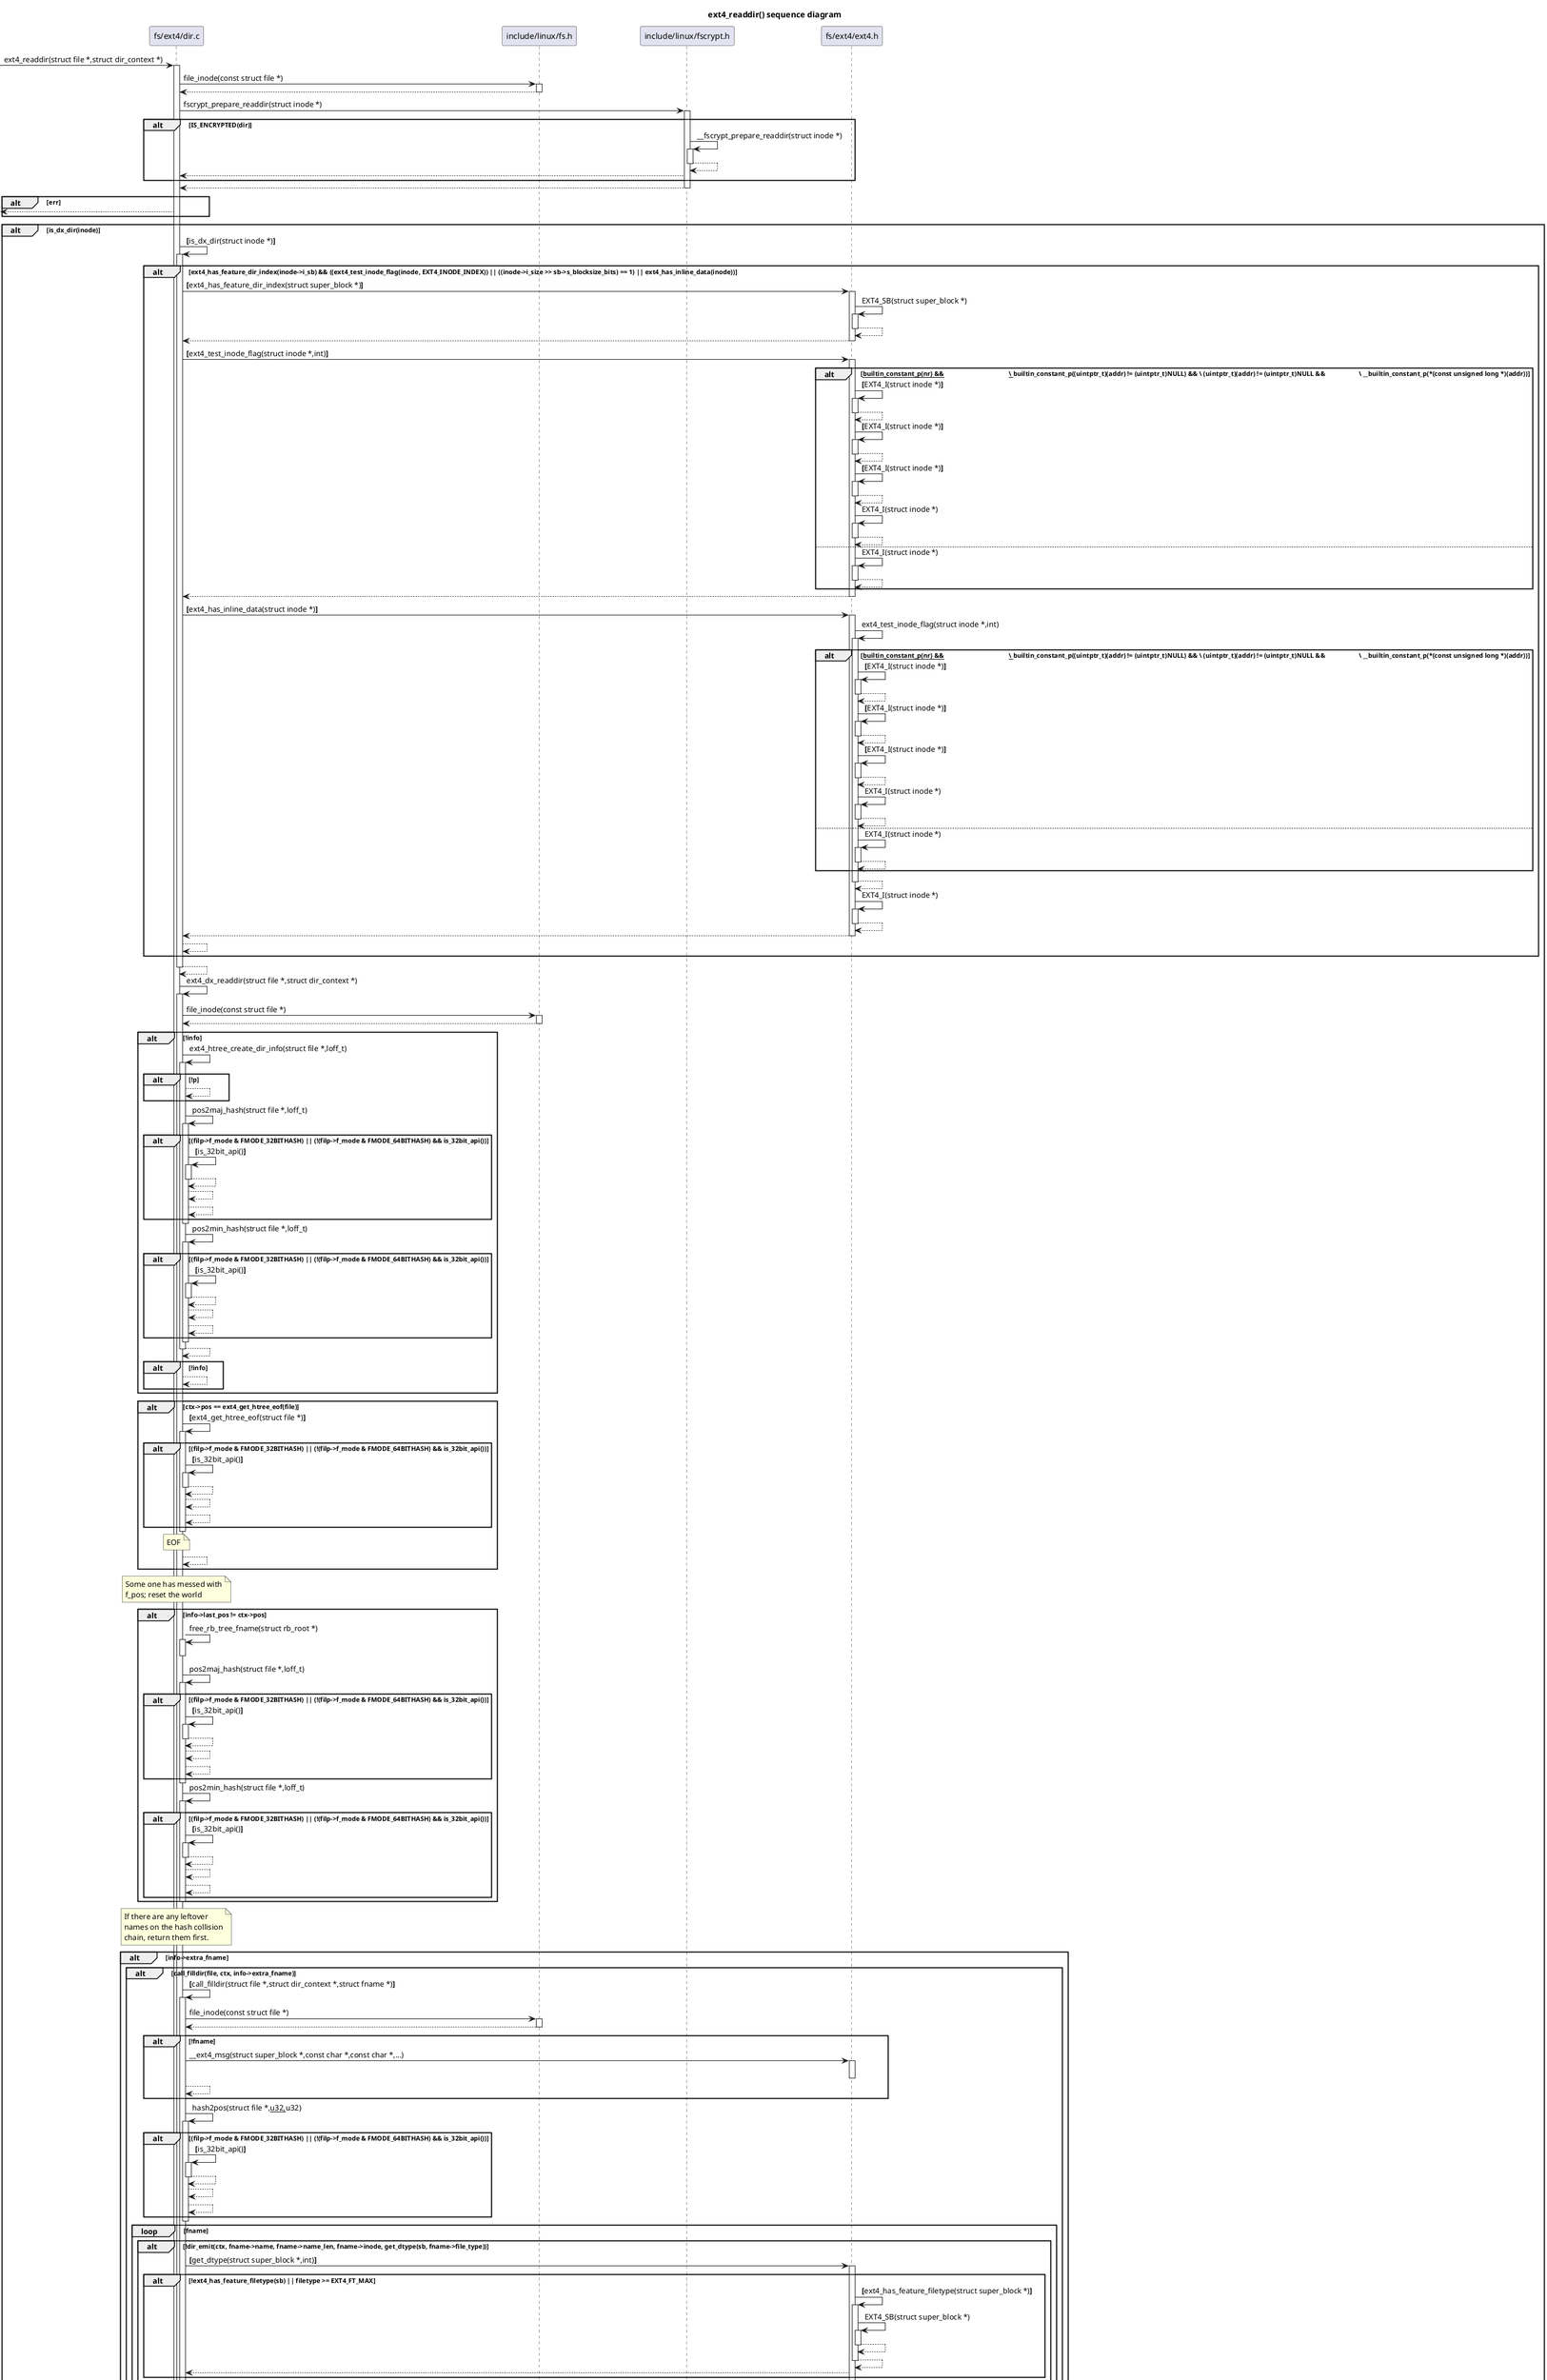 @startuml
title ext4_readdir() sequence diagram
participant "fs/ext4/dir.c" as C_0012766423187770066230
[-> C_0012766423187770066230 : ext4_readdir(struct file *,struct dir_context *)
activate C_0012766423187770066230
participant "include/linux/fs.h" as C_0016755648223359512704
C_0012766423187770066230 -> C_0016755648223359512704 [[https://github.com/torvalds/linux/blob/0c3836482481200ead7b416ca80c68a29cfdaabd/fs/ext4/dir.c#L132{}]] : file_inode(const struct file *)
activate C_0016755648223359512704
C_0016755648223359512704 --> C_0012766423187770066230
deactivate C_0016755648223359512704
participant "include/linux/fscrypt.h" as C_0002050352535276561931
C_0012766423187770066230 -> C_0002050352535276561931 [[https://github.com/torvalds/linux/blob/0c3836482481200ead7b416ca80c68a29cfdaabd/fs/ext4/dir.c#L137{}]] : fscrypt_prepare_readdir(struct inode *)
activate C_0002050352535276561931
alt IS_ENCRYPTED(dir)
C_0002050352535276561931 -> C_0002050352535276561931 [[https://github.com/torvalds/linux/blob/0c3836482481200ead7b416ca80c68a29cfdaabd/include/linux/fscrypt.h#L1056{}]] : __fscrypt_prepare_readdir(struct inode *)
activate C_0002050352535276561931
C_0002050352535276561931 --> C_0002050352535276561931
deactivate C_0002050352535276561931
C_0002050352535276561931 --> C_0012766423187770066230
end
C_0002050352535276561931 --> C_0012766423187770066230
deactivate C_0002050352535276561931
alt err
[<-- C_0012766423187770066230
end
alt is_dx_dir(inode)
C_0012766423187770066230 -> C_0012766423187770066230 [[https://github.com/torvalds/linux/blob/0c3836482481200ead7b416ca80c68a29cfdaabd/fs/ext4/dir.c#L141{}]] : **[**is_dx_dir(struct inode *)**]**
activate C_0012766423187770066230
alt ext4_has_feature_dir_index(inode->i_sb) && ((ext4_test_inode_flag(inode, EXT4_INODE_INDEX)) || ((inode->i_size >> sb->s_blocksize_bits) == 1) || ext4_has_inline_data(inode))
participant "fs/ext4/ext4.h" as C_0010061488089004016593
C_0012766423187770066230 -> C_0010061488089004016593 [[https://github.com/torvalds/linux/blob/0c3836482481200ead7b416ca80c68a29cfdaabd/fs/ext4/dir.c#L49{}]] : **[**ext4_has_feature_dir_index(struct super_block *)**]**
activate C_0010061488089004016593
C_0010061488089004016593 -> C_0010061488089004016593 [[https://github.com/torvalds/linux/blob/0c3836482481200ead7b416ca80c68a29cfdaabd/fs/ext4/ext4.h#L2065{}]] : EXT4_SB(struct super_block *)
activate C_0010061488089004016593
C_0010061488089004016593 --> C_0010061488089004016593
deactivate C_0010061488089004016593
C_0010061488089004016593 --> C_0012766423187770066230
deactivate C_0010061488089004016593
C_0012766423187770066230 -> C_0010061488089004016593 [[https://github.com/torvalds/linux/blob/0c3836482481200ead7b416ca80c68a29cfdaabd/fs/ext4/dir.c#L50{}]] : **[**ext4_test_inode_flag(struct inode *,int)**]**
activate C_0010061488089004016593
alt __builtin_constant_p(nr) &&					\ __builtin_constant_p((uintptr_t)(addr) != (uintptr_t)NULL) &&	\ (uintptr_t)(addr) != (uintptr_t)NULL &&			\ __builtin_constant_p(*(const unsigned long *)(addr))
C_0010061488089004016593 -> C_0010061488089004016593 [[https://github.com/torvalds/linux/blob/0c3836482481200ead7b416ca80c68a29cfdaabd/fs/ext4/ext4.h#L1923{}]] : **[**EXT4_I(struct inode *)**]**
activate C_0010061488089004016593
C_0010061488089004016593 --> C_0010061488089004016593
deactivate C_0010061488089004016593
C_0010061488089004016593 -> C_0010061488089004016593 [[https://github.com/torvalds/linux/blob/0c3836482481200ead7b416ca80c68a29cfdaabd/fs/ext4/ext4.h#L1923{}]] : **[**EXT4_I(struct inode *)**]**
activate C_0010061488089004016593
C_0010061488089004016593 --> C_0010061488089004016593
deactivate C_0010061488089004016593
C_0010061488089004016593 -> C_0010061488089004016593 [[https://github.com/torvalds/linux/blob/0c3836482481200ead7b416ca80c68a29cfdaabd/fs/ext4/ext4.h#L1923{}]] : **[**EXT4_I(struct inode *)**]**
activate C_0010061488089004016593
C_0010061488089004016593 --> C_0010061488089004016593
deactivate C_0010061488089004016593
C_0010061488089004016593 -> C_0010061488089004016593 [[https://github.com/torvalds/linux/blob/0c3836482481200ead7b416ca80c68a29cfdaabd/fs/ext4/ext4.h#L1923{}]] : EXT4_I(struct inode *)
activate C_0010061488089004016593
C_0010061488089004016593 --> C_0010061488089004016593
deactivate C_0010061488089004016593
else
C_0010061488089004016593 -> C_0010061488089004016593 [[https://github.com/torvalds/linux/blob/0c3836482481200ead7b416ca80c68a29cfdaabd/fs/ext4/ext4.h#L1923{}]] : EXT4_I(struct inode *)
activate C_0010061488089004016593
C_0010061488089004016593 --> C_0010061488089004016593
deactivate C_0010061488089004016593
end
C_0010061488089004016593 --> C_0012766423187770066230
deactivate C_0010061488089004016593
C_0012766423187770066230 -> C_0010061488089004016593 [[https://github.com/torvalds/linux/blob/0c3836482481200ead7b416ca80c68a29cfdaabd/fs/ext4/dir.c#L52{}]] : **[**ext4_has_inline_data(struct inode *)**]**
activate C_0010061488089004016593
C_0010061488089004016593 -> C_0010061488089004016593 [[https://github.com/torvalds/linux/blob/0c3836482481200ead7b416ca80c68a29cfdaabd/fs/ext4/ext4.h#L3603{}]] : ext4_test_inode_flag(struct inode *,int)
activate C_0010061488089004016593
alt __builtin_constant_p(nr) &&					\ __builtin_constant_p((uintptr_t)(addr) != (uintptr_t)NULL) &&	\ (uintptr_t)(addr) != (uintptr_t)NULL &&			\ __builtin_constant_p(*(const unsigned long *)(addr))
C_0010061488089004016593 -> C_0010061488089004016593 [[https://github.com/torvalds/linux/blob/0c3836482481200ead7b416ca80c68a29cfdaabd/fs/ext4/ext4.h#L1923{}]] : **[**EXT4_I(struct inode *)**]**
activate C_0010061488089004016593
C_0010061488089004016593 --> C_0010061488089004016593
deactivate C_0010061488089004016593
C_0010061488089004016593 -> C_0010061488089004016593 [[https://github.com/torvalds/linux/blob/0c3836482481200ead7b416ca80c68a29cfdaabd/fs/ext4/ext4.h#L1923{}]] : **[**EXT4_I(struct inode *)**]**
activate C_0010061488089004016593
C_0010061488089004016593 --> C_0010061488089004016593
deactivate C_0010061488089004016593
C_0010061488089004016593 -> C_0010061488089004016593 [[https://github.com/torvalds/linux/blob/0c3836482481200ead7b416ca80c68a29cfdaabd/fs/ext4/ext4.h#L1923{}]] : **[**EXT4_I(struct inode *)**]**
activate C_0010061488089004016593
C_0010061488089004016593 --> C_0010061488089004016593
deactivate C_0010061488089004016593
C_0010061488089004016593 -> C_0010061488089004016593 [[https://github.com/torvalds/linux/blob/0c3836482481200ead7b416ca80c68a29cfdaabd/fs/ext4/ext4.h#L1923{}]] : EXT4_I(struct inode *)
activate C_0010061488089004016593
C_0010061488089004016593 --> C_0010061488089004016593
deactivate C_0010061488089004016593
else
C_0010061488089004016593 -> C_0010061488089004016593 [[https://github.com/torvalds/linux/blob/0c3836482481200ead7b416ca80c68a29cfdaabd/fs/ext4/ext4.h#L1923{}]] : EXT4_I(struct inode *)
activate C_0010061488089004016593
C_0010061488089004016593 --> C_0010061488089004016593
deactivate C_0010061488089004016593
end
C_0010061488089004016593 --> C_0010061488089004016593
deactivate C_0010061488089004016593
C_0010061488089004016593 -> C_0010061488089004016593 [[https://github.com/torvalds/linux/blob/0c3836482481200ead7b416ca80c68a29cfdaabd/fs/ext4/ext4.h#L3604{}]] : EXT4_I(struct inode *)
activate C_0010061488089004016593
C_0010061488089004016593 --> C_0010061488089004016593
deactivate C_0010061488089004016593
C_0010061488089004016593 --> C_0012766423187770066230
deactivate C_0010061488089004016593
C_0012766423187770066230 --> C_0012766423187770066230
end
C_0012766423187770066230 --> C_0012766423187770066230
deactivate C_0012766423187770066230
C_0012766423187770066230 -> C_0012766423187770066230 [[https://github.com/torvalds/linux/blob/0c3836482481200ead7b416ca80c68a29cfdaabd/fs/ext4/dir.c#L142{}]] : ext4_dx_readdir(struct file *,struct dir_context *)
activate C_0012766423187770066230
C_0012766423187770066230 -> C_0016755648223359512704 [[https://github.com/torvalds/linux/blob/0c3836482481200ead7b416ca80c68a29cfdaabd/fs/ext4/dir.c#L551{}]] : file_inode(const struct file *)
activate C_0016755648223359512704
C_0016755648223359512704 --> C_0012766423187770066230
deactivate C_0016755648223359512704
alt !info
C_0012766423187770066230 -> C_0012766423187770066230 [[https://github.com/torvalds/linux/blob/0c3836482481200ead7b416ca80c68a29cfdaabd/fs/ext4/dir.c#L556{}]] : ext4_htree_create_dir_info(struct file *,loff_t)
activate C_0012766423187770066230
alt !p
C_0012766423187770066230 --> C_0012766423187770066230
end
C_0012766423187770066230 -> C_0012766423187770066230 [[https://github.com/torvalds/linux/blob/0c3836482481200ead7b416ca80c68a29cfdaabd/fs/ext4/dir.c#L441{}]] : pos2maj_hash(struct file *,loff_t)
activate C_0012766423187770066230
alt (filp->f_mode & FMODE_32BITHASH) || (!(filp->f_mode & FMODE_64BITHASH) && is_32bit_api())
C_0012766423187770066230 -> C_0012766423187770066230 [[https://github.com/torvalds/linux/blob/0c3836482481200ead7b416ca80c68a29cfdaabd/fs/ext4/dir.c#L345{}]] : **[**is_32bit_api()**]**
activate C_0012766423187770066230
C_0012766423187770066230 --> C_0012766423187770066230
deactivate C_0012766423187770066230
C_0012766423187770066230 --> C_0012766423187770066230
C_0012766423187770066230 --> C_0012766423187770066230
end
deactivate C_0012766423187770066230
C_0012766423187770066230 -> C_0012766423187770066230 [[https://github.com/torvalds/linux/blob/0c3836482481200ead7b416ca80c68a29cfdaabd/fs/ext4/dir.c#L442{}]] : pos2min_hash(struct file *,loff_t)
activate C_0012766423187770066230
alt (filp->f_mode & FMODE_32BITHASH) || (!(filp->f_mode & FMODE_64BITHASH) && is_32bit_api())
C_0012766423187770066230 -> C_0012766423187770066230 [[https://github.com/torvalds/linux/blob/0c3836482481200ead7b416ca80c68a29cfdaabd/fs/ext4/dir.c#L354{}]] : **[**is_32bit_api()**]**
activate C_0012766423187770066230
C_0012766423187770066230 --> C_0012766423187770066230
deactivate C_0012766423187770066230
C_0012766423187770066230 --> C_0012766423187770066230
C_0012766423187770066230 --> C_0012766423187770066230
end
deactivate C_0012766423187770066230
C_0012766423187770066230 --> C_0012766423187770066230
deactivate C_0012766423187770066230
alt !info
C_0012766423187770066230 --> C_0012766423187770066230
end
end
alt ctx->pos == ext4_get_htree_eof(file)
C_0012766423187770066230 -> C_0012766423187770066230 [[https://github.com/torvalds/linux/blob/0c3836482481200ead7b416ca80c68a29cfdaabd/fs/ext4/dir.c#L562{}]] : **[**ext4_get_htree_eof(struct file *)**]**
activate C_0012766423187770066230
alt (filp->f_mode & FMODE_32BITHASH) || (!(filp->f_mode & FMODE_64BITHASH) && is_32bit_api())
C_0012766423187770066230 -> C_0012766423187770066230 [[https://github.com/torvalds/linux/blob/0c3836482481200ead7b416ca80c68a29cfdaabd/fs/ext4/dir.c#L366{}]] : **[**is_32bit_api()**]**
activate C_0012766423187770066230
C_0012766423187770066230 --> C_0012766423187770066230
deactivate C_0012766423187770066230
C_0012766423187770066230 --> C_0012766423187770066230
C_0012766423187770066230 --> C_0012766423187770066230
end
deactivate C_0012766423187770066230
note over C_0012766423187770066230
EOF
end note
C_0012766423187770066230 --> C_0012766423187770066230
end
note over C_0012766423187770066230
Some one has messed with
f_pos; reset the world
end note
alt info->last_pos != ctx->pos
C_0012766423187770066230 -> C_0012766423187770066230 [[https://github.com/torvalds/linux/blob/0c3836482481200ead7b416ca80c68a29cfdaabd/fs/ext4/dir.c#L567{}]] : free_rb_tree_fname(struct rb_root *)
activate C_0012766423187770066230
deactivate C_0012766423187770066230
C_0012766423187770066230 -> C_0012766423187770066230 [[https://github.com/torvalds/linux/blob/0c3836482481200ead7b416ca80c68a29cfdaabd/fs/ext4/dir.c#L570{}]] : pos2maj_hash(struct file *,loff_t)
activate C_0012766423187770066230
alt (filp->f_mode & FMODE_32BITHASH) || (!(filp->f_mode & FMODE_64BITHASH) && is_32bit_api())
C_0012766423187770066230 -> C_0012766423187770066230 [[https://github.com/torvalds/linux/blob/0c3836482481200ead7b416ca80c68a29cfdaabd/fs/ext4/dir.c#L345{}]] : **[**is_32bit_api()**]**
activate C_0012766423187770066230
C_0012766423187770066230 --> C_0012766423187770066230
deactivate C_0012766423187770066230
C_0012766423187770066230 --> C_0012766423187770066230
C_0012766423187770066230 --> C_0012766423187770066230
end
deactivate C_0012766423187770066230
C_0012766423187770066230 -> C_0012766423187770066230 [[https://github.com/torvalds/linux/blob/0c3836482481200ead7b416ca80c68a29cfdaabd/fs/ext4/dir.c#L571{}]] : pos2min_hash(struct file *,loff_t)
activate C_0012766423187770066230
alt (filp->f_mode & FMODE_32BITHASH) || (!(filp->f_mode & FMODE_64BITHASH) && is_32bit_api())
C_0012766423187770066230 -> C_0012766423187770066230 [[https://github.com/torvalds/linux/blob/0c3836482481200ead7b416ca80c68a29cfdaabd/fs/ext4/dir.c#L354{}]] : **[**is_32bit_api()**]**
activate C_0012766423187770066230
C_0012766423187770066230 --> C_0012766423187770066230
deactivate C_0012766423187770066230
C_0012766423187770066230 --> C_0012766423187770066230
C_0012766423187770066230 --> C_0012766423187770066230
end
deactivate C_0012766423187770066230
end
note over C_0012766423187770066230
If there are any leftover
names on the hash collision
chain, return them first.
end note
alt info->extra_fname
alt call_filldir(file, ctx, info->extra_fname)
C_0012766423187770066230 -> C_0012766423187770066230 [[https://github.com/torvalds/linux/blob/0c3836482481200ead7b416ca80c68a29cfdaabd/fs/ext4/dir.c#L579{}]] : **[**call_filldir(struct file *,struct dir_context *,struct fname *)**]**
activate C_0012766423187770066230
C_0012766423187770066230 -> C_0016755648223359512704 [[https://github.com/torvalds/linux/blob/0c3836482481200ead7b416ca80c68a29cfdaabd/fs/ext4/dir.c#L525{}]] : file_inode(const struct file *)
activate C_0016755648223359512704
C_0016755648223359512704 --> C_0012766423187770066230
deactivate C_0016755648223359512704
alt !fname
C_0012766423187770066230 -> C_0010061488089004016593 [[https://github.com/torvalds/linux/blob/0c3836482481200ead7b416ca80c68a29cfdaabd/fs/ext4/ext4.h#L3174{}]] : __ext4_msg(struct super_block *,const char *,const char *,...)
activate C_0010061488089004016593
deactivate C_0010061488089004016593
C_0012766423187770066230 --> C_0012766423187770066230
end
C_0012766423187770066230 -> C_0012766423187770066230 [[https://github.com/torvalds/linux/blob/0c3836482481200ead7b416ca80c68a29cfdaabd/fs/ext4/dir.c#L534{}]] : hash2pos(struct file *,__u32,__u32)
activate C_0012766423187770066230
alt (filp->f_mode & FMODE_32BITHASH) || (!(filp->f_mode & FMODE_64BITHASH) && is_32bit_api())
C_0012766423187770066230 -> C_0012766423187770066230 [[https://github.com/torvalds/linux/blob/0c3836482481200ead7b416ca80c68a29cfdaabd/fs/ext4/dir.c#L336{}]] : **[**is_32bit_api()**]**
activate C_0012766423187770066230
C_0012766423187770066230 --> C_0012766423187770066230
deactivate C_0012766423187770066230
C_0012766423187770066230 --> C_0012766423187770066230
C_0012766423187770066230 --> C_0012766423187770066230
end
deactivate C_0012766423187770066230
loop fname
alt !dir_emit(ctx, fname->name, fname->name_len, fname->inode, get_dtype(sb, fname->file_type))
C_0012766423187770066230 -> C_0010061488089004016593 [[https://github.com/torvalds/linux/blob/0c3836482481200ead7b416ca80c68a29cfdaabd/fs/ext4/dir.c#L539{}]] : **[**get_dtype(struct super_block *,int)**]**
activate C_0010061488089004016593
alt !ext4_has_feature_filetype(sb) || filetype >= EXT4_FT_MAX
C_0010061488089004016593 -> C_0010061488089004016593 [[https://github.com/torvalds/linux/blob/0c3836482481200ead7b416ca80c68a29cfdaabd/fs/ext4/ext4.h#L2844{}]] : **[**ext4_has_feature_filetype(struct super_block *)**]**
activate C_0010061488089004016593
C_0010061488089004016593 -> C_0010061488089004016593 [[https://github.com/torvalds/linux/blob/0c3836482481200ead7b416ca80c68a29cfdaabd/fs/ext4/ext4.h#L2101{}]] : EXT4_SB(struct super_block *)
activate C_0010061488089004016593
C_0010061488089004016593 --> C_0010061488089004016593
deactivate C_0010061488089004016593
C_0010061488089004016593 --> C_0010061488089004016593
deactivate C_0010061488089004016593
C_0010061488089004016593 --> C_0012766423187770066230
end
C_0010061488089004016593 --> C_0012766423187770066230
deactivate C_0010061488089004016593
C_0012766423187770066230 -> C_0016755648223359512704 [[https://github.com/torvalds/linux/blob/0c3836482481200ead7b416ca80c68a29cfdaabd/fs/ext4/dir.c#L536{}]] : **[**dir_emit(struct dir_context *,const char *,int,u64,unsigned int)**]**
activate C_0016755648223359512704
C_0016755648223359512704 --> C_0012766423187770066230
deactivate C_0016755648223359512704
C_0012766423187770066230 --> C_0012766423187770066230
end
end
C_0012766423187770066230 --> C_0012766423187770066230
deactivate C_0012766423187770066230
end
else !info->curr_node
end
loop 1
note over C_0012766423187770066230
Fill the rbtree if we have
no more entries, or the inode
has changed since we last
read in the cached entries.
end note
alt (!info->curr_node) || !inode_eq_iversion(inode, file->f_version)
C_0012766423187770066230 -> C_0012766423187770066230 [[https://github.com/torvalds/linux/blob/0c3836482481200ead7b416ca80c68a29cfdaabd/fs/ext4/dir.c#L595{}]] : free_rb_tree_fname(struct rb_root *)
activate C_0012766423187770066230
deactivate C_0012766423187770066230
C_0012766423187770066230 -> C_0010061488089004016593 [[https://github.com/torvalds/linux/blob/0c3836482481200ead7b416ca80c68a29cfdaabd/fs/ext4/dir.c#L597{}]] : ext4_htree_fill_tree(struct file *,__u32,__u32,__u32 *)
activate C_0010061488089004016593
deactivate C_0010061488089004016593
alt ret == 0
C_0012766423187770066230 -> C_0012766423187770066230 [[https://github.com/torvalds/linux/blob/0c3836482481200ead7b416ca80c68a29cfdaabd/fs/ext4/dir.c#L603{}]] : ext4_get_htree_eof(struct file *)
activate C_0012766423187770066230
alt (filp->f_mode & FMODE_32BITHASH) || (!(filp->f_mode & FMODE_64BITHASH) && is_32bit_api())
C_0012766423187770066230 -> C_0012766423187770066230 [[https://github.com/torvalds/linux/blob/0c3836482481200ead7b416ca80c68a29cfdaabd/fs/ext4/dir.c#L366{}]] : **[**is_32bit_api()**]**
activate C_0012766423187770066230
C_0012766423187770066230 --> C_0012766423187770066230
deactivate C_0012766423187770066230
C_0012766423187770066230 --> C_0012766423187770066230
C_0012766423187770066230 --> C_0012766423187770066230
end
deactivate C_0012766423187770066230
end
end
alt call_filldir(file, ctx, fname)
C_0012766423187770066230 -> C_0012766423187770066230 [[https://github.com/torvalds/linux/blob/0c3836482481200ead7b416ca80c68a29cfdaabd/fs/ext4/dir.c#L612{}]] : **[**call_filldir(struct file *,struct dir_context *,struct fname *)**]**
activate C_0012766423187770066230
C_0012766423187770066230 -> C_0016755648223359512704 [[https://github.com/torvalds/linux/blob/0c3836482481200ead7b416ca80c68a29cfdaabd/fs/ext4/dir.c#L525{}]] : file_inode(const struct file *)
activate C_0016755648223359512704
C_0016755648223359512704 --> C_0012766423187770066230
deactivate C_0016755648223359512704
alt !fname
C_0012766423187770066230 -> C_0010061488089004016593 [[https://github.com/torvalds/linux/blob/0c3836482481200ead7b416ca80c68a29cfdaabd/fs/ext4/ext4.h#L3174{}]] : __ext4_msg(struct super_block *,const char *,const char *,...)
activate C_0010061488089004016593
deactivate C_0010061488089004016593
C_0012766423187770066230 --> C_0012766423187770066230
end
C_0012766423187770066230 -> C_0012766423187770066230 [[https://github.com/torvalds/linux/blob/0c3836482481200ead7b416ca80c68a29cfdaabd/fs/ext4/dir.c#L534{}]] : hash2pos(struct file *,__u32,__u32)
activate C_0012766423187770066230
alt (filp->f_mode & FMODE_32BITHASH) || (!(filp->f_mode & FMODE_64BITHASH) && is_32bit_api())
C_0012766423187770066230 -> C_0012766423187770066230 [[https://github.com/torvalds/linux/blob/0c3836482481200ead7b416ca80c68a29cfdaabd/fs/ext4/dir.c#L336{}]] : **[**is_32bit_api()**]**
activate C_0012766423187770066230
C_0012766423187770066230 --> C_0012766423187770066230
deactivate C_0012766423187770066230
C_0012766423187770066230 --> C_0012766423187770066230
C_0012766423187770066230 --> C_0012766423187770066230
end
deactivate C_0012766423187770066230
loop fname
alt !dir_emit(ctx, fname->name, fname->name_len, fname->inode, get_dtype(sb, fname->file_type))
C_0012766423187770066230 -> C_0010061488089004016593 [[https://github.com/torvalds/linux/blob/0c3836482481200ead7b416ca80c68a29cfdaabd/fs/ext4/dir.c#L539{}]] : **[**get_dtype(struct super_block *,int)**]**
activate C_0010061488089004016593
alt !ext4_has_feature_filetype(sb) || filetype >= EXT4_FT_MAX
C_0010061488089004016593 -> C_0010061488089004016593 [[https://github.com/torvalds/linux/blob/0c3836482481200ead7b416ca80c68a29cfdaabd/fs/ext4/ext4.h#L2844{}]] : **[**ext4_has_feature_filetype(struct super_block *)**]**
activate C_0010061488089004016593
C_0010061488089004016593 -> C_0010061488089004016593 [[https://github.com/torvalds/linux/blob/0c3836482481200ead7b416ca80c68a29cfdaabd/fs/ext4/ext4.h#L2101{}]] : EXT4_SB(struct super_block *)
activate C_0010061488089004016593
C_0010061488089004016593 --> C_0010061488089004016593
deactivate C_0010061488089004016593
C_0010061488089004016593 --> C_0010061488089004016593
deactivate C_0010061488089004016593
C_0010061488089004016593 --> C_0012766423187770066230
end
C_0010061488089004016593 --> C_0012766423187770066230
deactivate C_0010061488089004016593
C_0012766423187770066230 -> C_0016755648223359512704 [[https://github.com/torvalds/linux/blob/0c3836482481200ead7b416ca80c68a29cfdaabd/fs/ext4/dir.c#L536{}]] : **[**dir_emit(struct dir_context *,const char *,int,u64,unsigned int)**]**
activate C_0016755648223359512704
C_0016755648223359512704 --> C_0012766423187770066230
deactivate C_0016755648223359512704
C_0012766423187770066230 --> C_0012766423187770066230
end
end
C_0012766423187770066230 --> C_0012766423187770066230
deactivate C_0012766423187770066230
end
alt info->curr_node
else
alt info->next_hash == ~0
C_0012766423187770066230 -> C_0012766423187770066230 [[https://github.com/torvalds/linux/blob/0c3836482481200ead7b416ca80c68a29cfdaabd/fs/ext4/dir.c#L623{}]] : ext4_get_htree_eof(struct file *)
activate C_0012766423187770066230
alt (filp->f_mode & FMODE_32BITHASH) || (!(filp->f_mode & FMODE_64BITHASH) && is_32bit_api())
C_0012766423187770066230 -> C_0012766423187770066230 [[https://github.com/torvalds/linux/blob/0c3836482481200ead7b416ca80c68a29cfdaabd/fs/ext4/dir.c#L366{}]] : **[**is_32bit_api()**]**
activate C_0012766423187770066230
C_0012766423187770066230 --> C_0012766423187770066230
deactivate C_0012766423187770066230
C_0012766423187770066230 --> C_0012766423187770066230
C_0012766423187770066230 --> C_0012766423187770066230
end
deactivate C_0012766423187770066230
end
end
end
C_0012766423187770066230 --> C_0012766423187770066230
deactivate C_0012766423187770066230
alt err != ERR_BAD_DX_DIR
[<-- C_0012766423187770066230
end
note over C_0012766423187770066230
Can we just clear INDEX flag
to ignore htree information?
end note
alt !ext4_has_metadata_csum(sb)
C_0012766423187770066230 -> C_0010061488089004016593 [[https://github.com/torvalds/linux/blob/0c3836482481200ead7b416ca80c68a29cfdaabd/fs/ext4/dir.c#L147{}]] : **[**ext4_has_metadata_csum(struct super_block *)**]**
activate C_0010061488089004016593
C_0010061488089004016593 -> C_0010061488089004016593 [[https://github.com/torvalds/linux/blob/0c3836482481200ead7b416ca80c68a29cfdaabd/fs/ext4/ext4.h#L3271{}]] : ext4_has_feature_metadata_csum(struct super_block *)
activate C_0010061488089004016593
C_0010061488089004016593 -> C_0010061488089004016593 [[https://github.com/torvalds/linux/blob/0c3836482481200ead7b416ca80c68a29cfdaabd/fs/ext4/ext4.h#L2083{}]] : EXT4_SB(struct super_block *)
activate C_0010061488089004016593
C_0010061488089004016593 --> C_0010061488089004016593
deactivate C_0010061488089004016593
C_0010061488089004016593 --> C_0010061488089004016593
deactivate C_0010061488089004016593
C_0010061488089004016593 -> C_0010061488089004016593 [[https://github.com/torvalds/linux/blob/0c3836482481200ead7b416ca80c68a29cfdaabd/fs/ext4/ext4.h#L3272{}]] : EXT4_SB(struct super_block *)
activate C_0010061488089004016593
C_0010061488089004016593 --> C_0010061488089004016593
deactivate C_0010061488089004016593
C_0010061488089004016593 -> C_0010061488089004016593 [[https://github.com/torvalds/linux/blob/0c3836482481200ead7b416ca80c68a29cfdaabd/fs/ext4/ext4.h#L3274{}]] : ext4_has_feature_metadata_csum(struct super_block *)
activate C_0010061488089004016593
C_0010061488089004016593 -> C_0010061488089004016593 [[https://github.com/torvalds/linux/blob/0c3836482481200ead7b416ca80c68a29cfdaabd/fs/ext4/ext4.h#L2083{}]] : EXT4_SB(struct super_block *)
activate C_0010061488089004016593
C_0010061488089004016593 --> C_0010061488089004016593
deactivate C_0010061488089004016593
C_0010061488089004016593 --> C_0010061488089004016593
deactivate C_0010061488089004016593
C_0010061488089004016593 -> C_0010061488089004016593 [[https://github.com/torvalds/linux/blob/0c3836482481200ead7b416ca80c68a29cfdaabd/fs/ext4/ext4.h#L3275{}]] : EXT4_SB(struct super_block *)
activate C_0010061488089004016593
C_0010061488089004016593 --> C_0010061488089004016593
deactivate C_0010061488089004016593
C_0010061488089004016593 --> C_0012766423187770066230
deactivate C_0010061488089004016593
note over C_0012766423187770066230
We don't set the inode dirty
flag since it's not critical
that it gets flushed back
to the disk.
end note
C_0012766423187770066230 -> C_0010061488089004016593 [[https://github.com/torvalds/linux/blob/0c3836482481200ead7b416ca80c68a29cfdaabd/fs/ext4/dir.c#L152{}]] : ext4_clear_inode_flag(struct inode *,int)
activate C_0010061488089004016593
C_0010061488089004016593 -> C_0010061488089004016593 [[https://github.com/torvalds/linux/blob/0c3836482481200ead7b416ca80c68a29cfdaabd/fs/ext4/ext4.h#L1931{}]] : EXT4_I(struct inode *)
activate C_0010061488089004016593
C_0010061488089004016593 --> C_0010061488089004016593
deactivate C_0010061488089004016593
deactivate C_0010061488089004016593
end
end
alt ext4_has_inline_data(inode)
C_0012766423187770066230 -> C_0010061488089004016593 [[https://github.com/torvalds/linux/blob/0c3836482481200ead7b416ca80c68a29cfdaabd/fs/ext4/dir.c#L156{}]] : **[**ext4_has_inline_data(struct inode *)**]**
activate C_0010061488089004016593
C_0010061488089004016593 -> C_0010061488089004016593 [[https://github.com/torvalds/linux/blob/0c3836482481200ead7b416ca80c68a29cfdaabd/fs/ext4/ext4.h#L3603{}]] : ext4_test_inode_flag(struct inode *,int)
activate C_0010061488089004016593
alt __builtin_constant_p(nr) &&					\ __builtin_constant_p((uintptr_t)(addr) != (uintptr_t)NULL) &&	\ (uintptr_t)(addr) != (uintptr_t)NULL &&			\ __builtin_constant_p(*(const unsigned long *)(addr))
C_0010061488089004016593 -> C_0010061488089004016593 [[https://github.com/torvalds/linux/blob/0c3836482481200ead7b416ca80c68a29cfdaabd/fs/ext4/ext4.h#L1923{}]] : **[**EXT4_I(struct inode *)**]**
activate C_0010061488089004016593
C_0010061488089004016593 --> C_0010061488089004016593
deactivate C_0010061488089004016593
C_0010061488089004016593 -> C_0010061488089004016593 [[https://github.com/torvalds/linux/blob/0c3836482481200ead7b416ca80c68a29cfdaabd/fs/ext4/ext4.h#L1923{}]] : **[**EXT4_I(struct inode *)**]**
activate C_0010061488089004016593
C_0010061488089004016593 --> C_0010061488089004016593
deactivate C_0010061488089004016593
C_0010061488089004016593 -> C_0010061488089004016593 [[https://github.com/torvalds/linux/blob/0c3836482481200ead7b416ca80c68a29cfdaabd/fs/ext4/ext4.h#L1923{}]] : **[**EXT4_I(struct inode *)**]**
activate C_0010061488089004016593
C_0010061488089004016593 --> C_0010061488089004016593
deactivate C_0010061488089004016593
C_0010061488089004016593 -> C_0010061488089004016593 [[https://github.com/torvalds/linux/blob/0c3836482481200ead7b416ca80c68a29cfdaabd/fs/ext4/ext4.h#L1923{}]] : EXT4_I(struct inode *)
activate C_0010061488089004016593
C_0010061488089004016593 --> C_0010061488089004016593
deactivate C_0010061488089004016593
else
C_0010061488089004016593 -> C_0010061488089004016593 [[https://github.com/torvalds/linux/blob/0c3836482481200ead7b416ca80c68a29cfdaabd/fs/ext4/ext4.h#L1923{}]] : EXT4_I(struct inode *)
activate C_0010061488089004016593
C_0010061488089004016593 --> C_0010061488089004016593
deactivate C_0010061488089004016593
end
C_0010061488089004016593 --> C_0010061488089004016593
deactivate C_0010061488089004016593
C_0010061488089004016593 -> C_0010061488089004016593 [[https://github.com/torvalds/linux/blob/0c3836482481200ead7b416ca80c68a29cfdaabd/fs/ext4/ext4.h#L3604{}]] : EXT4_I(struct inode *)
activate C_0010061488089004016593
C_0010061488089004016593 --> C_0010061488089004016593
deactivate C_0010061488089004016593
C_0010061488089004016593 --> C_0012766423187770066230
deactivate C_0010061488089004016593
C_0012766423187770066230 -> C_0010061488089004016593 [[https://github.com/torvalds/linux/blob/0c3836482481200ead7b416ca80c68a29cfdaabd/fs/ext4/dir.c#L158{}]] : ext4_read_inline_dir(struct file *,struct dir_context *,int *)
activate C_0010061488089004016593
deactivate C_0010061488089004016593
alt has_inline_data
[<-- C_0012766423187770066230
end
end
alt IS_ENCRYPTED(inode)
C_0012766423187770066230 -> C_0002050352535276561931 [[https://github.com/torvalds/linux/blob/0c3836482481200ead7b416ca80c68a29cfdaabd/fs/ext4/dir.c#L165{}]] : fscrypt_fname_alloc_buffer(u32,struct fscrypt_str *)
activate C_0002050352535276561931
C_0002050352535276561931 --> C_0012766423187770066230
deactivate C_0002050352535276561931
alt err < 0
[<-- C_0012766423187770066230
end
end
loop ctx->pos < inode->i_size
C_0012766423187770066230 -> C_0010061488089004016593 [[https://github.com/torvalds/linux/blob/0c3836482481200ead7b416ca80c68a29cfdaabd/fs/ext4/dir.c#L181{}]] : ext4_map_blocks(handle_t *,struct inode *,struct ext4_map_blocks *,int)
activate C_0010061488089004016593
deactivate C_0010061488089004016593
alt err > 0
alt !ra_has_index(&file->f_ra, index)
C_0012766423187770066230 -> C_0016755648223359512704 [[https://github.com/torvalds/linux/blob/0c3836482481200ead7b416ca80c68a29cfdaabd/fs/ext4/dir.c#L193{}]] : **[**ra_has_index(struct file_ra_state *,unsigned long)**]**
activate C_0016755648223359512704
C_0016755648223359512704 --> C_0012766423187770066230
deactivate C_0016755648223359512704
end
C_0012766423187770066230 -> C_0010061488089004016593 [[https://github.com/torvalds/linux/blob/0c3836482481200ead7b416ca80c68a29cfdaabd/fs/ext4/dir.c#L199{}]] : ext4_bread(handle_t *,struct inode *,ext4_lblk_t,int)
activate C_0010061488089004016593
deactivate C_0010061488089004016593
end
note over C_0012766423187770066230
Check the checksum
end note
alt !buffer_verified(bh) && !ext4_dirblock_csum_verify(inode, bh)
C_0012766423187770066230 -> C_0010061488089004016593 [[https://github.com/torvalds/linux/blob/0c3836482481200ead7b416ca80c68a29cfdaabd/fs/ext4/dir.c#L217{}]] : **[**ext4_dirblock_csum_verify(struct inode *,struct buffer_head *)**]**
activate C_0010061488089004016593
deactivate C_0010061488089004016593
C_0012766423187770066230 -> C_0010061488089004016593 [[https://github.com/torvalds/linux/blob/0c3836482481200ead7b416ca80c68a29cfdaabd/fs/ext4/ext4.h#L3162{}]] : __ext4_error_file(struct file *,const char *,unsigned int,ext4_fsblk_t,const char *,...)
activate C_0010061488089004016593
deactivate C_0010061488089004016593
end
note over C_0012766423187770066230
If the dir block has changed
since the last call to readdir(2),
then we might be pointing
to an invalid dirent right
now. Scan from the start
of the block to make sure.
end note
alt !inode_eq_iversion(inode, file->f_version)
loop i = 0; i < sb->s_blocksize && i < offset; 
note over C_0012766423187770066230
It's too expensive to do
a full dirent test each time
round this loop, but we do
have to test at least that
it is non-zero. A failure
will be detected in the dirent
test below.
end note
alt ext4_rec_len_from_disk(de->rec_len, sb->s_blocksize) < ext4_dir_rec_len(1, inode)
C_0012766423187770066230 -> C_0010061488089004016593 [[https://github.com/torvalds/linux/blob/0c3836482481200ead7b416ca80c68a29cfdaabd/fs/ext4/dir.c#L242{}]] : **[**ext4_rec_len_from_disk(__le16,unsigned int)**]**
activate C_0010061488089004016593
C_0010061488089004016593 --> C_0012766423187770066230
deactivate C_0010061488089004016593
C_0012766423187770066230 -> C_0010061488089004016593 [[https://github.com/torvalds/linux/blob/0c3836482481200ead7b416ca80c68a29cfdaabd/fs/ext4/dir.c#L243{}]] : **[**ext4_dir_rec_len(__u8,const struct inode *)**]**
activate C_0010061488089004016593
alt dir && ext4_hash_in_dirent(dir)
C_0010061488089004016593 -> C_0010061488089004016593 [[https://github.com/torvalds/linux/blob/0c3836482481200ead7b416ca80c68a29cfdaabd/fs/ext4/ext4.h#L2404{}]] : **[**ext4_hash_in_dirent(const struct inode *)**]**
activate C_0010061488089004016593
C_0010061488089004016593 --> C_0010061488089004016593
deactivate C_0010061488089004016593
end
C_0010061488089004016593 --> C_0012766423187770066230
deactivate C_0010061488089004016593
end
C_0012766423187770066230 -> C_0010061488089004016593 [[https://github.com/torvalds/linux/blob/0c3836482481200ead7b416ca80c68a29cfdaabd/fs/ext4/dir.c#L246{}]] : ext4_rec_len_from_disk(__le16,unsigned int)
activate C_0010061488089004016593
C_0010061488089004016593 --> C_0012766423187770066230
deactivate C_0010061488089004016593
end
end
loop ctx->pos < inode->i_size && offset < sb->s_blocksize
alt ext4_check_dir_entry(inode, file, de, bh, bh->b_data, bh->b_size, offset)
C_0012766423187770066230 -> C_0012766423187770066230 [[https://github.com/torvalds/linux/blob/0c3836482481200ead7b416ca80c68a29cfdaabd/fs/ext4/ext4.h#L2813{}]] : **[**__ext4_check_dir_entry(const char *,unsigned int,struct inode *,struct file *,struct ext4_dir_ent...**]**
activate C_0012766423187770066230
C_0012766423187770066230 -> C_0010061488089004016593 [[https://github.com/torvalds/linux/blob/0c3836482481200ead7b416ca80c68a29cfdaabd/fs/ext4/dir.c#L85{}]] : ext4_rec_len_from_disk(__le16,unsigned int)
activate C_0010061488089004016593
C_0010061488089004016593 --> C_0012766423187770066230
deactivate C_0010061488089004016593
C_0012766423187770066230 -> C_0012766423187770066230 [[https://github.com/torvalds/linux/blob/0c3836482481200ead7b416ca80c68a29cfdaabd/fs/ext4/dir.c#L88{}]] : is_fake_dir_entry(struct ext4_dir_entry_2 *)
activate C_0012766423187770066230
note over C_0012766423187770066230
Check if . or .. , or skip
if namelen is 0
end note
alt (de->name_len > 0) && (de->name_len <= 2) && (de->name[0] == '.') && (de->name[1] == '.' || de->name[1] == '\0')
C_0012766423187770066230 --> C_0012766423187770066230
end
note over C_0012766423187770066230
Check if this is a csum entry
end note
alt de->file_type == EXT4_FT_DIR_CSUM
C_0012766423187770066230 --> C_0012766423187770066230
end
C_0012766423187770066230 --> C_0012766423187770066230
deactivate C_0012766423187770066230
C_0012766423187770066230 -> C_0010061488089004016593 [[https://github.com/torvalds/linux/blob/0c3836482481200ead7b416ca80c68a29cfdaabd/fs/ext4/dir.c#L89{}]] : ext4_has_metadata_csum(struct super_block *)
activate C_0010061488089004016593
C_0010061488089004016593 -> C_0010061488089004016593 [[https://github.com/torvalds/linux/blob/0c3836482481200ead7b416ca80c68a29cfdaabd/fs/ext4/ext4.h#L3271{}]] : ext4_has_feature_metadata_csum(struct super_block *)
activate C_0010061488089004016593
C_0010061488089004016593 -> C_0010061488089004016593 [[https://github.com/torvalds/linux/blob/0c3836482481200ead7b416ca80c68a29cfdaabd/fs/ext4/ext4.h#L2083{}]] : EXT4_SB(struct super_block *)
activate C_0010061488089004016593
C_0010061488089004016593 --> C_0010061488089004016593
deactivate C_0010061488089004016593
C_0010061488089004016593 --> C_0010061488089004016593
deactivate C_0010061488089004016593
C_0010061488089004016593 -> C_0010061488089004016593 [[https://github.com/torvalds/linux/blob/0c3836482481200ead7b416ca80c68a29cfdaabd/fs/ext4/ext4.h#L3272{}]] : EXT4_SB(struct super_block *)
activate C_0010061488089004016593
C_0010061488089004016593 --> C_0010061488089004016593
deactivate C_0010061488089004016593
C_0010061488089004016593 -> C_0010061488089004016593 [[https://github.com/torvalds/linux/blob/0c3836482481200ead7b416ca80c68a29cfdaabd/fs/ext4/ext4.h#L3274{}]] : ext4_has_feature_metadata_csum(struct super_block *)
activate C_0010061488089004016593
C_0010061488089004016593 -> C_0010061488089004016593 [[https://github.com/torvalds/linux/blob/0c3836482481200ead7b416ca80c68a29cfdaabd/fs/ext4/ext4.h#L2083{}]] : EXT4_SB(struct super_block *)
activate C_0010061488089004016593
C_0010061488089004016593 --> C_0010061488089004016593
deactivate C_0010061488089004016593
C_0010061488089004016593 --> C_0010061488089004016593
deactivate C_0010061488089004016593
C_0010061488089004016593 -> C_0010061488089004016593 [[https://github.com/torvalds/linux/blob/0c3836482481200ead7b416ca80c68a29cfdaabd/fs/ext4/ext4.h#L3275{}]] : EXT4_SB(struct super_block *)
activate C_0010061488089004016593
C_0010061488089004016593 --> C_0010061488089004016593
deactivate C_0010061488089004016593
C_0010061488089004016593 --> C_0012766423187770066230
deactivate C_0010061488089004016593
alt unlikely(rlen < ext4_dir_rec_len(1, fake ? NULL : dir))
C_0012766423187770066230 -> C_0010061488089004016593 [[https://github.com/torvalds/linux/blob/0c3836482481200ead7b416ca80c68a29cfdaabd/fs/ext4/dir.c#L91{}]] : **[**ext4_dir_rec_len(__u8,const struct inode *)**]**
activate C_0010061488089004016593
alt dir && ext4_hash_in_dirent(dir)
C_0010061488089004016593 -> C_0010061488089004016593 [[https://github.com/torvalds/linux/blob/0c3836482481200ead7b416ca80c68a29cfdaabd/fs/ext4/ext4.h#L2404{}]] : **[**ext4_hash_in_dirent(const struct inode *)**]**
activate C_0010061488089004016593
C_0010061488089004016593 --> C_0010061488089004016593
deactivate C_0010061488089004016593
end
C_0010061488089004016593 --> C_0012766423187770066230
deactivate C_0010061488089004016593
else unlikely(rlen % 4 != 0)
else unlikely(rlen < ext4_dir_rec_len(de->name_len, fake ? NULL : dir))
C_0012766423187770066230 -> C_0010061488089004016593 [[https://github.com/torvalds/linux/blob/0c3836482481200ead7b416ca80c68a29cfdaabd/fs/ext4/dir.c#L95{}]] : **[**ext4_dir_rec_len(__u8,const struct inode *)**]**
activate C_0010061488089004016593
alt dir && ext4_hash_in_dirent(dir)
C_0010061488089004016593 -> C_0010061488089004016593 [[https://github.com/torvalds/linux/blob/0c3836482481200ead7b416ca80c68a29cfdaabd/fs/ext4/ext4.h#L2404{}]] : **[**ext4_hash_in_dirent(const struct inode *)**]**
activate C_0010061488089004016593
C_0010061488089004016593 --> C_0010061488089004016593
deactivate C_0010061488089004016593
end
C_0010061488089004016593 --> C_0012766423187770066230
deactivate C_0010061488089004016593
else unlikely(next_offset > size)
else unlikely(next_offset > size - ext4_dir_rec_len(1, has_csum ? NULL : dir) && next_offset != size)
C_0012766423187770066230 -> C_0010061488089004016593 [[https://github.com/torvalds/linux/blob/0c3836482481200ead7b416ca80c68a29cfdaabd/fs/ext4/dir.c#L100{}]] : **[**ext4_dir_rec_len(__u8,const struct inode *)**]**
activate C_0010061488089004016593
alt dir && ext4_hash_in_dirent(dir)
C_0010061488089004016593 -> C_0010061488089004016593 [[https://github.com/torvalds/linux/blob/0c3836482481200ead7b416ca80c68a29cfdaabd/fs/ext4/ext4.h#L2404{}]] : **[**ext4_hash_in_dirent(const struct inode *)**]**
activate C_0010061488089004016593
C_0010061488089004016593 --> C_0010061488089004016593
deactivate C_0010061488089004016593
end
C_0010061488089004016593 --> C_0012766423187770066230
deactivate C_0010061488089004016593
else unlikely(le32_to_cpu(de->inode) > le32_to_cpu(EXT4_SB(dir->i_sb)->s_es->s_inodes_count))
C_0012766423187770066230 -> C_0010061488089004016593 [[https://github.com/torvalds/linux/blob/0c3836482481200ead7b416ca80c68a29cfdaabd/fs/ext4/dir.c#L105{}]] : **[**EXT4_SB(struct super_block *)**]**
activate C_0010061488089004016593
C_0010061488089004016593 --> C_0012766423187770066230
deactivate C_0010061488089004016593
C_0012766423187770066230 --> C_0012766423187770066230
end
alt filp
C_0012766423187770066230 -> C_0010061488089004016593 [[https://github.com/torvalds/linux/blob/0c3836482481200ead7b416ca80c68a29cfdaabd/fs/ext4/ext4.h#L3162{}]] : __ext4_error_file(struct file *,const char *,unsigned int,ext4_fsblk_t,const char *,...)
activate C_0010061488089004016593
deactivate C_0010061488089004016593
C_0012766423187770066230 -> C_0010061488089004016593 [[https://github.com/torvalds/linux/blob/0c3836482481200ead7b416ca80c68a29cfdaabd/fs/ext4/ext4.h#L3157{}]] : __ext4_error_inode(struct inode *,const char *,unsigned int,ext4_fsblk_t,int,const char *,...)
activate C_0010061488089004016593
deactivate C_0010061488089004016593
end
C_0012766423187770066230 --> C_0012766423187770066230
deactivate C_0012766423187770066230
end
C_0012766423187770066230 -> C_0010061488089004016593 [[https://github.com/torvalds/linux/blob/0c3836482481200ead7b416ca80c68a29cfdaabd/fs/ext4/dir.c#L268{}]] : ext4_rec_len_from_disk(__le16,unsigned int)
activate C_0010061488089004016593
C_0010061488089004016593 --> C_0012766423187770066230
deactivate C_0010061488089004016593
alt le32_to_cpu(de->inode)
alt !IS_ENCRYPTED(inode)
alt !dir_emit(ctx, de->name, de->name_len, le32_to_cpu(de->inode), get_dtype(sb, de->file_type))
C_0012766423187770066230 -> C_0010061488089004016593 [[https://github.com/torvalds/linux/blob/0c3836482481200ead7b416ca80c68a29cfdaabd/fs/ext4/dir.c#L275{}]] : **[**get_dtype(struct super_block *,int)**]**
activate C_0010061488089004016593
alt !ext4_has_feature_filetype(sb) || filetype >= EXT4_FT_MAX
C_0010061488089004016593 -> C_0010061488089004016593 [[https://github.com/torvalds/linux/blob/0c3836482481200ead7b416ca80c68a29cfdaabd/fs/ext4/ext4.h#L2844{}]] : **[**ext4_has_feature_filetype(struct super_block *)**]**
activate C_0010061488089004016593
C_0010061488089004016593 -> C_0010061488089004016593 [[https://github.com/torvalds/linux/blob/0c3836482481200ead7b416ca80c68a29cfdaabd/fs/ext4/ext4.h#L2101{}]] : EXT4_SB(struct super_block *)
activate C_0010061488089004016593
C_0010061488089004016593 --> C_0010061488089004016593
deactivate C_0010061488089004016593
C_0010061488089004016593 --> C_0010061488089004016593
deactivate C_0010061488089004016593
C_0010061488089004016593 --> C_0012766423187770066230
end
C_0010061488089004016593 --> C_0012766423187770066230
deactivate C_0010061488089004016593
C_0012766423187770066230 -> C_0016755648223359512704 [[https://github.com/torvalds/linux/blob/0c3836482481200ead7b416ca80c68a29cfdaabd/fs/ext4/dir.c#L272{}]] : **[**dir_emit(struct dir_context *,const char *,int,u64,unsigned int)**]**
activate C_0016755648223359512704
C_0016755648223359512704 --> C_0012766423187770066230
deactivate C_0016755648223359512704
end
else
note over C_0012766423187770066230
Directory is encrypted
end note
C_0012766423187770066230 -> C_0002050352535276561931 [[https://github.com/torvalds/linux/blob/0c3836482481200ead7b416ca80c68a29cfdaabd/fs/ext4/dir.c#L284{}]] : fscrypt_fname_disk_to_usr(const struct inode *,u32,u32,const struct fscrypt_str *,struct fscrypt_...
activate C_0002050352535276561931
C_0002050352535276561931 --> C_0012766423187770066230
deactivate C_0002050352535276561931
alt !dir_emit(ctx, de_name.name, de_name.len, le32_to_cpu(de->inode), get_dtype(sb, de->file_type))
C_0012766423187770066230 -> C_0010061488089004016593 [[https://github.com/torvalds/linux/blob/0c3836482481200ead7b416ca80c68a29cfdaabd/fs/ext4/dir.c#L295{}]] : **[**get_dtype(struct super_block *,int)**]**
activate C_0010061488089004016593
alt !ext4_has_feature_filetype(sb) || filetype >= EXT4_FT_MAX
C_0010061488089004016593 -> C_0010061488089004016593 [[https://github.com/torvalds/linux/blob/0c3836482481200ead7b416ca80c68a29cfdaabd/fs/ext4/ext4.h#L2844{}]] : **[**ext4_has_feature_filetype(struct super_block *)**]**
activate C_0010061488089004016593
C_0010061488089004016593 -> C_0010061488089004016593 [[https://github.com/torvalds/linux/blob/0c3836482481200ead7b416ca80c68a29cfdaabd/fs/ext4/ext4.h#L2101{}]] : EXT4_SB(struct super_block *)
activate C_0010061488089004016593
C_0010061488089004016593 --> C_0010061488089004016593
deactivate C_0010061488089004016593
C_0010061488089004016593 --> C_0010061488089004016593
deactivate C_0010061488089004016593
C_0010061488089004016593 --> C_0012766423187770066230
end
C_0010061488089004016593 --> C_0012766423187770066230
deactivate C_0010061488089004016593
C_0012766423187770066230 -> C_0016755648223359512704 [[https://github.com/torvalds/linux/blob/0c3836482481200ead7b416ca80c68a29cfdaabd/fs/ext4/dir.c#L292{}]] : **[**dir_emit(struct dir_context *,const char *,int,u64,unsigned int)**]**
activate C_0016755648223359512704
C_0016755648223359512704 --> C_0012766423187770066230
deactivate C_0016755648223359512704
end
end
end
C_0012766423187770066230 -> C_0010061488089004016593 [[https://github.com/torvalds/linux/blob/0c3836482481200ead7b416ca80c68a29cfdaabd/fs/ext4/dir.c#L299{}]] : ext4_rec_len_from_disk(__le16,unsigned int)
activate C_0010061488089004016593
C_0010061488089004016593 --> C_0012766423187770066230
deactivate C_0010061488089004016593
end
alt (ctx->pos < inode->i_size) && !dir_relax_shared(inode)
C_0012766423187770066230 -> C_0016755648223359512704 [[https://github.com/torvalds/linux/blob/0c3836482481200ead7b416ca80c68a29cfdaabd/fs/ext4/dir.c#L302{}]] : **[**dir_relax_shared(struct inode *)**]**
activate C_0016755648223359512704
C_0016755648223359512704 -> C_0016755648223359512704 [[https://github.com/torvalds/linux/blob/0c3836482481200ead7b416ca80c68a29cfdaabd/include/linux/fs.h#L3602{}]] : inode_unlock_shared(struct inode *)
activate C_0016755648223359512704
deactivate C_0016755648223359512704
C_0016755648223359512704 -> C_0016755648223359512704 [[https://github.com/torvalds/linux/blob/0c3836482481200ead7b416ca80c68a29cfdaabd/include/linux/fs.h#L3603{}]] : inode_lock_shared(struct inode *)
activate C_0016755648223359512704
deactivate C_0016755648223359512704
C_0016755648223359512704 --> C_0012766423187770066230
deactivate C_0016755648223359512704
end
end
C_0012766423187770066230 -> C_0002050352535276561931 [[https://github.com/torvalds/linux/blob/0c3836482481200ead7b416ca80c68a29cfdaabd/fs/ext4/dir.c#L310{}]] : fscrypt_fname_free_buffer(struct fscrypt_str *)
activate C_0002050352535276561931

deactivate C_0002050352535276561931
[<-- C_0012766423187770066230
deactivate C_0012766423187770066230

'Generated with clang-uml, version 0.6.1
'LLVM version Ubuntu clang version 19.1.1 (1ubuntu1)
@enduml
